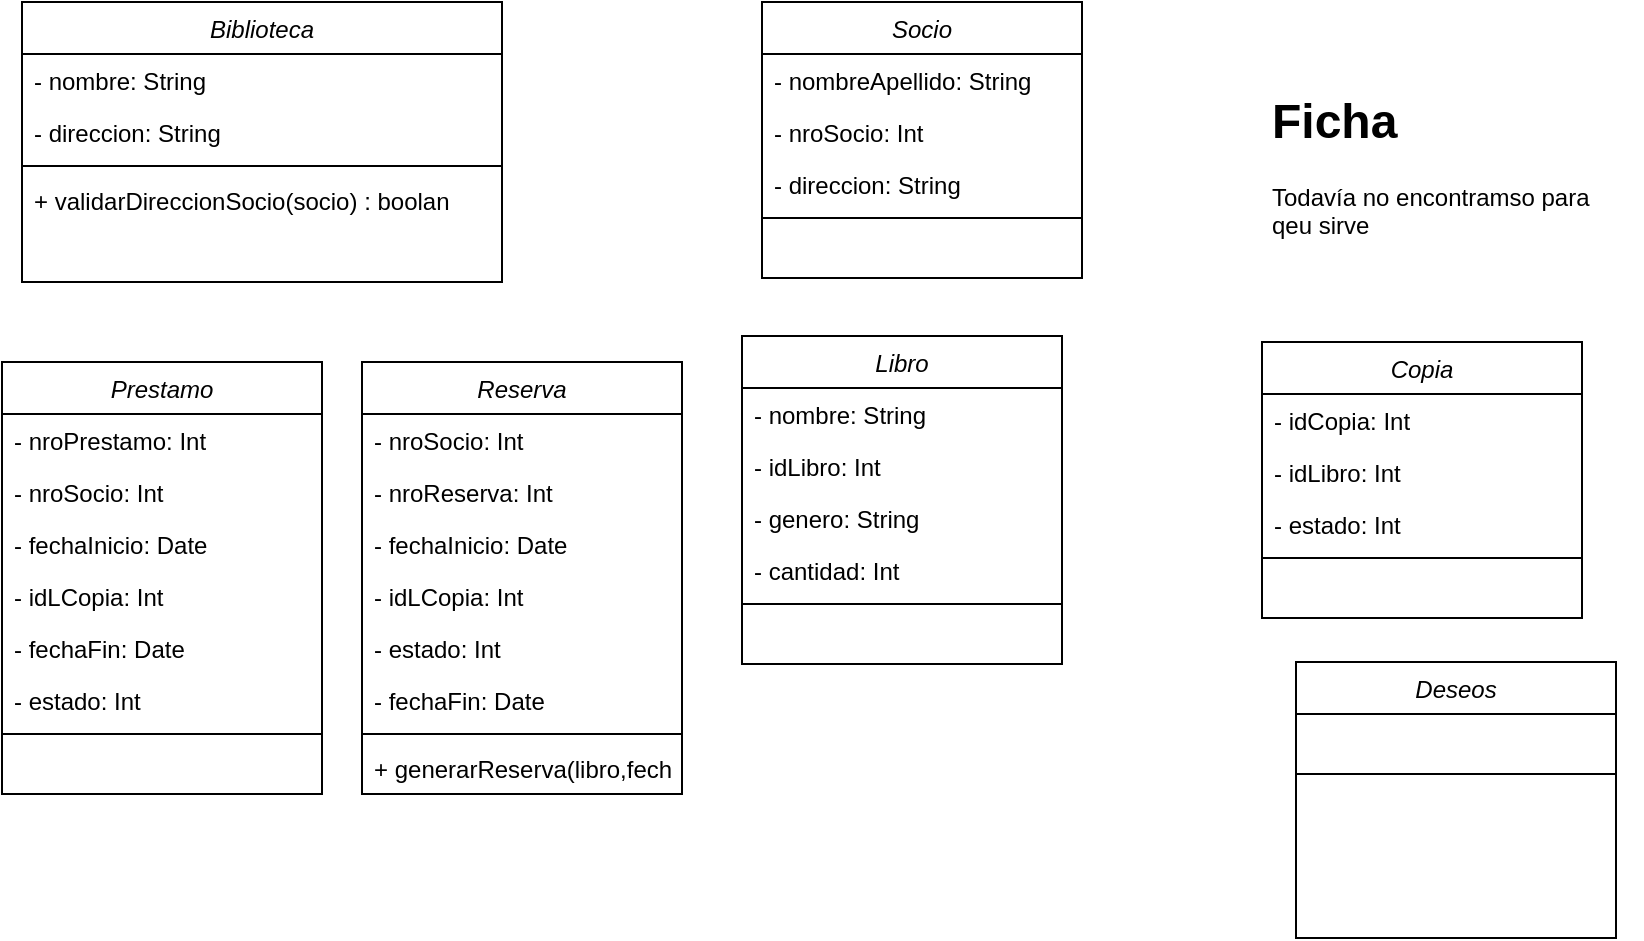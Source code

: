 <mxfile version="22.0.5" type="device">
  <diagram id="C5RBs43oDa-KdzZeNtuy" name="Page-1">
    <mxGraphModel dx="1006" dy="574" grid="1" gridSize="10" guides="1" tooltips="1" connect="1" arrows="1" fold="1" page="1" pageScale="1" pageWidth="827" pageHeight="1169" math="0" shadow="0">
      <root>
        <mxCell id="WIyWlLk6GJQsqaUBKTNV-0" />
        <mxCell id="WIyWlLk6GJQsqaUBKTNV-1" parent="WIyWlLk6GJQsqaUBKTNV-0" />
        <mxCell id="zkfFHV4jXpPFQw0GAbJ--0" value="Libro" style="swimlane;fontStyle=2;align=center;verticalAlign=top;childLayout=stackLayout;horizontal=1;startSize=26;horizontalStack=0;resizeParent=1;resizeLast=0;collapsible=1;marginBottom=0;rounded=0;shadow=0;strokeWidth=1;" parent="WIyWlLk6GJQsqaUBKTNV-1" vertex="1">
          <mxGeometry x="390" y="227" width="160" height="164" as="geometry">
            <mxRectangle x="230" y="140" width="160" height="26" as="alternateBounds" />
          </mxGeometry>
        </mxCell>
        <mxCell id="zkfFHV4jXpPFQw0GAbJ--1" value="- nombre: String" style="text;align=left;verticalAlign=top;spacingLeft=4;spacingRight=4;overflow=hidden;rotatable=0;points=[[0,0.5],[1,0.5]];portConstraint=eastwest;" parent="zkfFHV4jXpPFQw0GAbJ--0" vertex="1">
          <mxGeometry y="26" width="160" height="26" as="geometry" />
        </mxCell>
        <mxCell id="1qlVkOi_JibvFxXzhrMi-22" value="- idLibro: Int" style="text;align=left;verticalAlign=top;spacingLeft=4;spacingRight=4;overflow=hidden;rotatable=0;points=[[0,0.5],[1,0.5]];portConstraint=eastwest;" vertex="1" parent="zkfFHV4jXpPFQw0GAbJ--0">
          <mxGeometry y="52" width="160" height="26" as="geometry" />
        </mxCell>
        <mxCell id="d7TTQUgOEI4UJclmr1H7-16" value="- genero: String" style="text;align=left;verticalAlign=top;spacingLeft=4;spacingRight=4;overflow=hidden;rotatable=0;points=[[0,0.5],[1,0.5]];portConstraint=eastwest;" parent="zkfFHV4jXpPFQw0GAbJ--0" vertex="1">
          <mxGeometry y="78" width="160" height="26" as="geometry" />
        </mxCell>
        <mxCell id="d7TTQUgOEI4UJclmr1H7-15" value="- cantidad: Int" style="text;align=left;verticalAlign=top;spacingLeft=4;spacingRight=4;overflow=hidden;rotatable=0;points=[[0,0.5],[1,0.5]];portConstraint=eastwest;" parent="zkfFHV4jXpPFQw0GAbJ--0" vertex="1">
          <mxGeometry y="104" width="160" height="26" as="geometry" />
        </mxCell>
        <mxCell id="zkfFHV4jXpPFQw0GAbJ--4" value="" style="line;html=1;strokeWidth=1;align=left;verticalAlign=middle;spacingTop=-1;spacingLeft=3;spacingRight=3;rotatable=0;labelPosition=right;points=[];portConstraint=eastwest;" parent="zkfFHV4jXpPFQw0GAbJ--0" vertex="1">
          <mxGeometry y="130" width="160" height="8" as="geometry" />
        </mxCell>
        <mxCell id="zkfFHV4jXpPFQw0GAbJ--5" value=" " style="text;align=left;verticalAlign=top;spacingLeft=4;spacingRight=4;overflow=hidden;rotatable=0;points=[[0,0.5],[1,0.5]];portConstraint=eastwest;" parent="zkfFHV4jXpPFQw0GAbJ--0" vertex="1">
          <mxGeometry y="138" width="160" height="26" as="geometry" />
        </mxCell>
        <mxCell id="d7TTQUgOEI4UJclmr1H7-0" value="Socio" style="swimlane;fontStyle=2;align=center;verticalAlign=top;childLayout=stackLayout;horizontal=1;startSize=26;horizontalStack=0;resizeParent=1;resizeLast=0;collapsible=1;marginBottom=0;rounded=0;shadow=0;strokeWidth=1;" parent="WIyWlLk6GJQsqaUBKTNV-1" vertex="1">
          <mxGeometry x="400" y="60" width="160" height="138" as="geometry">
            <mxRectangle x="230" y="140" width="160" height="26" as="alternateBounds" />
          </mxGeometry>
        </mxCell>
        <mxCell id="d7TTQUgOEI4UJclmr1H7-1" value="- nombreApellido: String" style="text;align=left;verticalAlign=top;spacingLeft=4;spacingRight=4;overflow=hidden;rotatable=0;points=[[0,0.5],[1,0.5]];portConstraint=eastwest;" parent="d7TTQUgOEI4UJclmr1H7-0" vertex="1">
          <mxGeometry y="26" width="160" height="26" as="geometry" />
        </mxCell>
        <mxCell id="d7TTQUgOEI4UJclmr1H7-9" value="- nroSocio: Int" style="text;align=left;verticalAlign=top;spacingLeft=4;spacingRight=4;overflow=hidden;rotatable=0;points=[[0,0.5],[1,0.5]];portConstraint=eastwest;" parent="d7TTQUgOEI4UJclmr1H7-0" vertex="1">
          <mxGeometry y="52" width="160" height="26" as="geometry" />
        </mxCell>
        <mxCell id="d7TTQUgOEI4UJclmr1H7-10" value="- direccion: String" style="text;align=left;verticalAlign=top;spacingLeft=4;spacingRight=4;overflow=hidden;rotatable=0;points=[[0,0.5],[1,0.5]];portConstraint=eastwest;" parent="d7TTQUgOEI4UJclmr1H7-0" vertex="1">
          <mxGeometry y="78" width="160" height="26" as="geometry" />
        </mxCell>
        <mxCell id="d7TTQUgOEI4UJclmr1H7-2" value="" style="line;html=1;strokeWidth=1;align=left;verticalAlign=middle;spacingTop=-1;spacingLeft=3;spacingRight=3;rotatable=0;labelPosition=right;points=[];portConstraint=eastwest;" parent="d7TTQUgOEI4UJclmr1H7-0" vertex="1">
          <mxGeometry y="104" width="160" height="8" as="geometry" />
        </mxCell>
        <mxCell id="d7TTQUgOEI4UJclmr1H7-3" value=" " style="text;align=left;verticalAlign=top;spacingLeft=4;spacingRight=4;overflow=hidden;rotatable=0;points=[[0,0.5],[1,0.5]];portConstraint=eastwest;" parent="d7TTQUgOEI4UJclmr1H7-0" vertex="1">
          <mxGeometry y="112" width="160" height="26" as="geometry" />
        </mxCell>
        <mxCell id="d7TTQUgOEI4UJclmr1H7-4" value="Biblioteca" style="swimlane;fontStyle=2;align=center;verticalAlign=top;childLayout=stackLayout;horizontal=1;startSize=26;horizontalStack=0;resizeParent=1;resizeLast=0;collapsible=1;marginBottom=0;rounded=0;shadow=0;strokeWidth=1;" parent="WIyWlLk6GJQsqaUBKTNV-1" vertex="1">
          <mxGeometry x="30" y="60" width="240" height="140" as="geometry">
            <mxRectangle x="230" y="140" width="160" height="26" as="alternateBounds" />
          </mxGeometry>
        </mxCell>
        <mxCell id="d7TTQUgOEI4UJclmr1H7-5" value="- nombre: String" style="text;align=left;verticalAlign=top;spacingLeft=4;spacingRight=4;overflow=hidden;rotatable=0;points=[[0,0.5],[1,0.5]];portConstraint=eastwest;" parent="d7TTQUgOEI4UJclmr1H7-4" vertex="1">
          <mxGeometry y="26" width="240" height="26" as="geometry" />
        </mxCell>
        <mxCell id="d7TTQUgOEI4UJclmr1H7-17" value="- direccion: String" style="text;align=left;verticalAlign=top;spacingLeft=4;spacingRight=4;overflow=hidden;rotatable=0;points=[[0,0.5],[1,0.5]];portConstraint=eastwest;" parent="d7TTQUgOEI4UJclmr1H7-4" vertex="1">
          <mxGeometry y="52" width="240" height="26" as="geometry" />
        </mxCell>
        <mxCell id="d7TTQUgOEI4UJclmr1H7-6" value="" style="line;html=1;strokeWidth=1;align=left;verticalAlign=middle;spacingTop=-1;spacingLeft=3;spacingRight=3;rotatable=0;labelPosition=right;points=[];portConstraint=eastwest;" parent="d7TTQUgOEI4UJclmr1H7-4" vertex="1">
          <mxGeometry y="78" width="240" height="8" as="geometry" />
        </mxCell>
        <mxCell id="d7TTQUgOEI4UJclmr1H7-7" value="+ validarDireccionSocio(socio) : boolan" style="text;align=left;verticalAlign=top;spacingLeft=4;spacingRight=4;overflow=hidden;rotatable=0;points=[[0,0.5],[1,0.5]];portConstraint=eastwest;" parent="d7TTQUgOEI4UJclmr1H7-4" vertex="1">
          <mxGeometry y="86" width="240" height="26" as="geometry" />
        </mxCell>
        <mxCell id="d7TTQUgOEI4UJclmr1H7-11" value="Copia" style="swimlane;fontStyle=2;align=center;verticalAlign=top;childLayout=stackLayout;horizontal=1;startSize=26;horizontalStack=0;resizeParent=1;resizeLast=0;collapsible=1;marginBottom=0;rounded=0;shadow=0;strokeWidth=1;" parent="WIyWlLk6GJQsqaUBKTNV-1" vertex="1">
          <mxGeometry x="650" y="230" width="160" height="138" as="geometry">
            <mxRectangle x="230" y="140" width="160" height="26" as="alternateBounds" />
          </mxGeometry>
        </mxCell>
        <mxCell id="d7TTQUgOEI4UJclmr1H7-12" value="- idCopia: Int" style="text;align=left;verticalAlign=top;spacingLeft=4;spacingRight=4;overflow=hidden;rotatable=0;points=[[0,0.5],[1,0.5]];portConstraint=eastwest;" parent="d7TTQUgOEI4UJclmr1H7-11" vertex="1">
          <mxGeometry y="26" width="160" height="26" as="geometry" />
        </mxCell>
        <mxCell id="1qlVkOi_JibvFxXzhrMi-23" value="- idLibro: Int" style="text;align=left;verticalAlign=top;spacingLeft=4;spacingRight=4;overflow=hidden;rotatable=0;points=[[0,0.5],[1,0.5]];portConstraint=eastwest;" vertex="1" parent="d7TTQUgOEI4UJclmr1H7-11">
          <mxGeometry y="52" width="160" height="26" as="geometry" />
        </mxCell>
        <mxCell id="1qlVkOi_JibvFxXzhrMi-33" value="- estado: Int" style="text;align=left;verticalAlign=top;spacingLeft=4;spacingRight=4;overflow=hidden;rotatable=0;points=[[0,0.5],[1,0.5]];portConstraint=eastwest;" vertex="1" parent="d7TTQUgOEI4UJclmr1H7-11">
          <mxGeometry y="78" width="160" height="26" as="geometry" />
        </mxCell>
        <mxCell id="d7TTQUgOEI4UJclmr1H7-13" value="" style="line;html=1;strokeWidth=1;align=left;verticalAlign=middle;spacingTop=-1;spacingLeft=3;spacingRight=3;rotatable=0;labelPosition=right;points=[];portConstraint=eastwest;" parent="d7TTQUgOEI4UJclmr1H7-11" vertex="1">
          <mxGeometry y="104" width="160" height="8" as="geometry" />
        </mxCell>
        <mxCell id="d7TTQUgOEI4UJclmr1H7-14" value=" " style="text;align=left;verticalAlign=top;spacingLeft=4;spacingRight=4;overflow=hidden;rotatable=0;points=[[0,0.5],[1,0.5]];portConstraint=eastwest;" parent="d7TTQUgOEI4UJclmr1H7-11" vertex="1">
          <mxGeometry y="112" width="160" height="26" as="geometry" />
        </mxCell>
        <mxCell id="1qlVkOi_JibvFxXzhrMi-6" value="Prestamo" style="swimlane;fontStyle=2;align=center;verticalAlign=top;childLayout=stackLayout;horizontal=1;startSize=26;horizontalStack=0;resizeParent=1;resizeLast=0;collapsible=1;marginBottom=0;rounded=0;shadow=0;strokeWidth=1;" vertex="1" parent="WIyWlLk6GJQsqaUBKTNV-1">
          <mxGeometry x="20" y="240" width="160" height="216" as="geometry">
            <mxRectangle x="230" y="140" width="160" height="26" as="alternateBounds" />
          </mxGeometry>
        </mxCell>
        <mxCell id="1qlVkOi_JibvFxXzhrMi-7" value="- nroPrestamo: Int" style="text;align=left;verticalAlign=top;spacingLeft=4;spacingRight=4;overflow=hidden;rotatable=0;points=[[0,0.5],[1,0.5]];portConstraint=eastwest;" vertex="1" parent="1qlVkOi_JibvFxXzhrMi-6">
          <mxGeometry y="26" width="160" height="26" as="geometry" />
        </mxCell>
        <mxCell id="1qlVkOi_JibvFxXzhrMi-10" value="- nroSocio: Int" style="text;align=left;verticalAlign=top;spacingLeft=4;spacingRight=4;overflow=hidden;rotatable=0;points=[[0,0.5],[1,0.5]];portConstraint=eastwest;" vertex="1" parent="1qlVkOi_JibvFxXzhrMi-6">
          <mxGeometry y="52" width="160" height="26" as="geometry" />
        </mxCell>
        <mxCell id="1qlVkOi_JibvFxXzhrMi-12" value="- fechaInicio: Date" style="text;align=left;verticalAlign=top;spacingLeft=4;spacingRight=4;overflow=hidden;rotatable=0;points=[[0,0.5],[1,0.5]];portConstraint=eastwest;" vertex="1" parent="1qlVkOi_JibvFxXzhrMi-6">
          <mxGeometry y="78" width="160" height="26" as="geometry" />
        </mxCell>
        <mxCell id="1qlVkOi_JibvFxXzhrMi-24" value="- idLCopia: Int" style="text;align=left;verticalAlign=top;spacingLeft=4;spacingRight=4;overflow=hidden;rotatable=0;points=[[0,0.5],[1,0.5]];portConstraint=eastwest;" vertex="1" parent="1qlVkOi_JibvFxXzhrMi-6">
          <mxGeometry y="104" width="160" height="26" as="geometry" />
        </mxCell>
        <mxCell id="1qlVkOi_JibvFxXzhrMi-25" value="- fechaFin: Date" style="text;align=left;verticalAlign=top;spacingLeft=4;spacingRight=4;overflow=hidden;rotatable=0;points=[[0,0.5],[1,0.5]];portConstraint=eastwest;" vertex="1" parent="1qlVkOi_JibvFxXzhrMi-6">
          <mxGeometry y="130" width="160" height="26" as="geometry" />
        </mxCell>
        <mxCell id="1qlVkOi_JibvFxXzhrMi-11" value="- estado: Int" style="text;align=left;verticalAlign=top;spacingLeft=4;spacingRight=4;overflow=hidden;rotatable=0;points=[[0,0.5],[1,0.5]];portConstraint=eastwest;" vertex="1" parent="1qlVkOi_JibvFxXzhrMi-6">
          <mxGeometry y="156" width="160" height="26" as="geometry" />
        </mxCell>
        <mxCell id="1qlVkOi_JibvFxXzhrMi-8" value="" style="line;html=1;strokeWidth=1;align=left;verticalAlign=middle;spacingTop=-1;spacingLeft=3;spacingRight=3;rotatable=0;labelPosition=right;points=[];portConstraint=eastwest;" vertex="1" parent="1qlVkOi_JibvFxXzhrMi-6">
          <mxGeometry y="182" width="160" height="8" as="geometry" />
        </mxCell>
        <mxCell id="1qlVkOi_JibvFxXzhrMi-9" value=" " style="text;align=left;verticalAlign=top;spacingLeft=4;spacingRight=4;overflow=hidden;rotatable=0;points=[[0,0.5],[1,0.5]];portConstraint=eastwest;" vertex="1" parent="1qlVkOi_JibvFxXzhrMi-6">
          <mxGeometry y="190" width="160" height="26" as="geometry" />
        </mxCell>
        <mxCell id="1qlVkOi_JibvFxXzhrMi-13" value="&lt;h1&gt;Ficha&lt;/h1&gt;&lt;p&gt;Todavía no encontramso para qeu sirve&lt;/p&gt;" style="text;html=1;strokeColor=none;fillColor=none;spacing=5;spacingTop=-20;whiteSpace=wrap;overflow=hidden;rounded=0;" vertex="1" parent="WIyWlLk6GJQsqaUBKTNV-1">
          <mxGeometry x="650" y="100" width="190" height="120" as="geometry" />
        </mxCell>
        <mxCell id="1qlVkOi_JibvFxXzhrMi-14" value="Reserva" style="swimlane;fontStyle=2;align=center;verticalAlign=top;childLayout=stackLayout;horizontal=1;startSize=26;horizontalStack=0;resizeParent=1;resizeLast=0;collapsible=1;marginBottom=0;rounded=0;shadow=0;strokeWidth=1;" vertex="1" parent="WIyWlLk6GJQsqaUBKTNV-1">
          <mxGeometry x="200" y="240" width="160" height="216" as="geometry">
            <mxRectangle x="230" y="140" width="160" height="26" as="alternateBounds" />
          </mxGeometry>
        </mxCell>
        <mxCell id="1qlVkOi_JibvFxXzhrMi-27" value="- nroSocio: Int" style="text;align=left;verticalAlign=top;spacingLeft=4;spacingRight=4;overflow=hidden;rotatable=0;points=[[0,0.5],[1,0.5]];portConstraint=eastwest;" vertex="1" parent="1qlVkOi_JibvFxXzhrMi-14">
          <mxGeometry y="26" width="160" height="26" as="geometry" />
        </mxCell>
        <mxCell id="1qlVkOi_JibvFxXzhrMi-32" value="- nroReserva: Int" style="text;align=left;verticalAlign=top;spacingLeft=4;spacingRight=4;overflow=hidden;rotatable=0;points=[[0,0.5],[1,0.5]];portConstraint=eastwest;" vertex="1" parent="1qlVkOi_JibvFxXzhrMi-14">
          <mxGeometry y="52" width="160" height="26" as="geometry" />
        </mxCell>
        <mxCell id="1qlVkOi_JibvFxXzhrMi-28" value="- fechaInicio: Date" style="text;align=left;verticalAlign=top;spacingLeft=4;spacingRight=4;overflow=hidden;rotatable=0;points=[[0,0.5],[1,0.5]];portConstraint=eastwest;" vertex="1" parent="1qlVkOi_JibvFxXzhrMi-14">
          <mxGeometry y="78" width="160" height="26" as="geometry" />
        </mxCell>
        <mxCell id="1qlVkOi_JibvFxXzhrMi-26" value="- idLCopia: Int" style="text;align=left;verticalAlign=top;spacingLeft=4;spacingRight=4;overflow=hidden;rotatable=0;points=[[0,0.5],[1,0.5]];portConstraint=eastwest;" vertex="1" parent="1qlVkOi_JibvFxXzhrMi-14">
          <mxGeometry y="104" width="160" height="26" as="geometry" />
        </mxCell>
        <mxCell id="1qlVkOi_JibvFxXzhrMi-31" value="- estado: Int" style="text;align=left;verticalAlign=top;spacingLeft=4;spacingRight=4;overflow=hidden;rotatable=0;points=[[0,0.5],[1,0.5]];portConstraint=eastwest;" vertex="1" parent="1qlVkOi_JibvFxXzhrMi-14">
          <mxGeometry y="130" width="160" height="26" as="geometry" />
        </mxCell>
        <mxCell id="1qlVkOi_JibvFxXzhrMi-30" value="- fechaFin: Date" style="text;align=left;verticalAlign=top;spacingLeft=4;spacingRight=4;overflow=hidden;rotatable=0;points=[[0,0.5],[1,0.5]];portConstraint=eastwest;" vertex="1" parent="1qlVkOi_JibvFxXzhrMi-14">
          <mxGeometry y="156" width="160" height="26" as="geometry" />
        </mxCell>
        <mxCell id="1qlVkOi_JibvFxXzhrMi-16" value="" style="line;html=1;strokeWidth=1;align=left;verticalAlign=middle;spacingTop=-1;spacingLeft=3;spacingRight=3;rotatable=0;labelPosition=right;points=[];portConstraint=eastwest;" vertex="1" parent="1qlVkOi_JibvFxXzhrMi-14">
          <mxGeometry y="182" width="160" height="8" as="geometry" />
        </mxCell>
        <mxCell id="1qlVkOi_JibvFxXzhrMi-17" value="+ generarReserva(libro,fecha ...)" style="text;align=left;verticalAlign=top;spacingLeft=4;spacingRight=4;overflow=hidden;rotatable=0;points=[[0,0.5],[1,0.5]];portConstraint=eastwest;" vertex="1" parent="1qlVkOi_JibvFxXzhrMi-14">
          <mxGeometry y="190" width="160" height="26" as="geometry" />
        </mxCell>
        <mxCell id="1qlVkOi_JibvFxXzhrMi-18" value="Deseos" style="swimlane;fontStyle=2;align=center;verticalAlign=top;childLayout=stackLayout;horizontal=1;startSize=26;horizontalStack=0;resizeParent=1;resizeLast=0;collapsible=1;marginBottom=0;rounded=0;shadow=0;strokeWidth=1;" vertex="1" parent="WIyWlLk6GJQsqaUBKTNV-1">
          <mxGeometry x="667" y="390" width="160" height="138" as="geometry">
            <mxRectangle x="230" y="140" width="160" height="26" as="alternateBounds" />
          </mxGeometry>
        </mxCell>
        <mxCell id="1qlVkOi_JibvFxXzhrMi-19" value=" " style="text;align=left;verticalAlign=top;spacingLeft=4;spacingRight=4;overflow=hidden;rotatable=0;points=[[0,0.5],[1,0.5]];portConstraint=eastwest;" vertex="1" parent="1qlVkOi_JibvFxXzhrMi-18">
          <mxGeometry y="26" width="160" height="26" as="geometry" />
        </mxCell>
        <mxCell id="1qlVkOi_JibvFxXzhrMi-20" value="" style="line;html=1;strokeWidth=1;align=left;verticalAlign=middle;spacingTop=-1;spacingLeft=3;spacingRight=3;rotatable=0;labelPosition=right;points=[];portConstraint=eastwest;" vertex="1" parent="1qlVkOi_JibvFxXzhrMi-18">
          <mxGeometry y="52" width="160" height="8" as="geometry" />
        </mxCell>
        <mxCell id="1qlVkOi_JibvFxXzhrMi-21" value=" " style="text;align=left;verticalAlign=top;spacingLeft=4;spacingRight=4;overflow=hidden;rotatable=0;points=[[0,0.5],[1,0.5]];portConstraint=eastwest;" vertex="1" parent="1qlVkOi_JibvFxXzhrMi-18">
          <mxGeometry y="60" width="160" height="26" as="geometry" />
        </mxCell>
      </root>
    </mxGraphModel>
  </diagram>
</mxfile>
